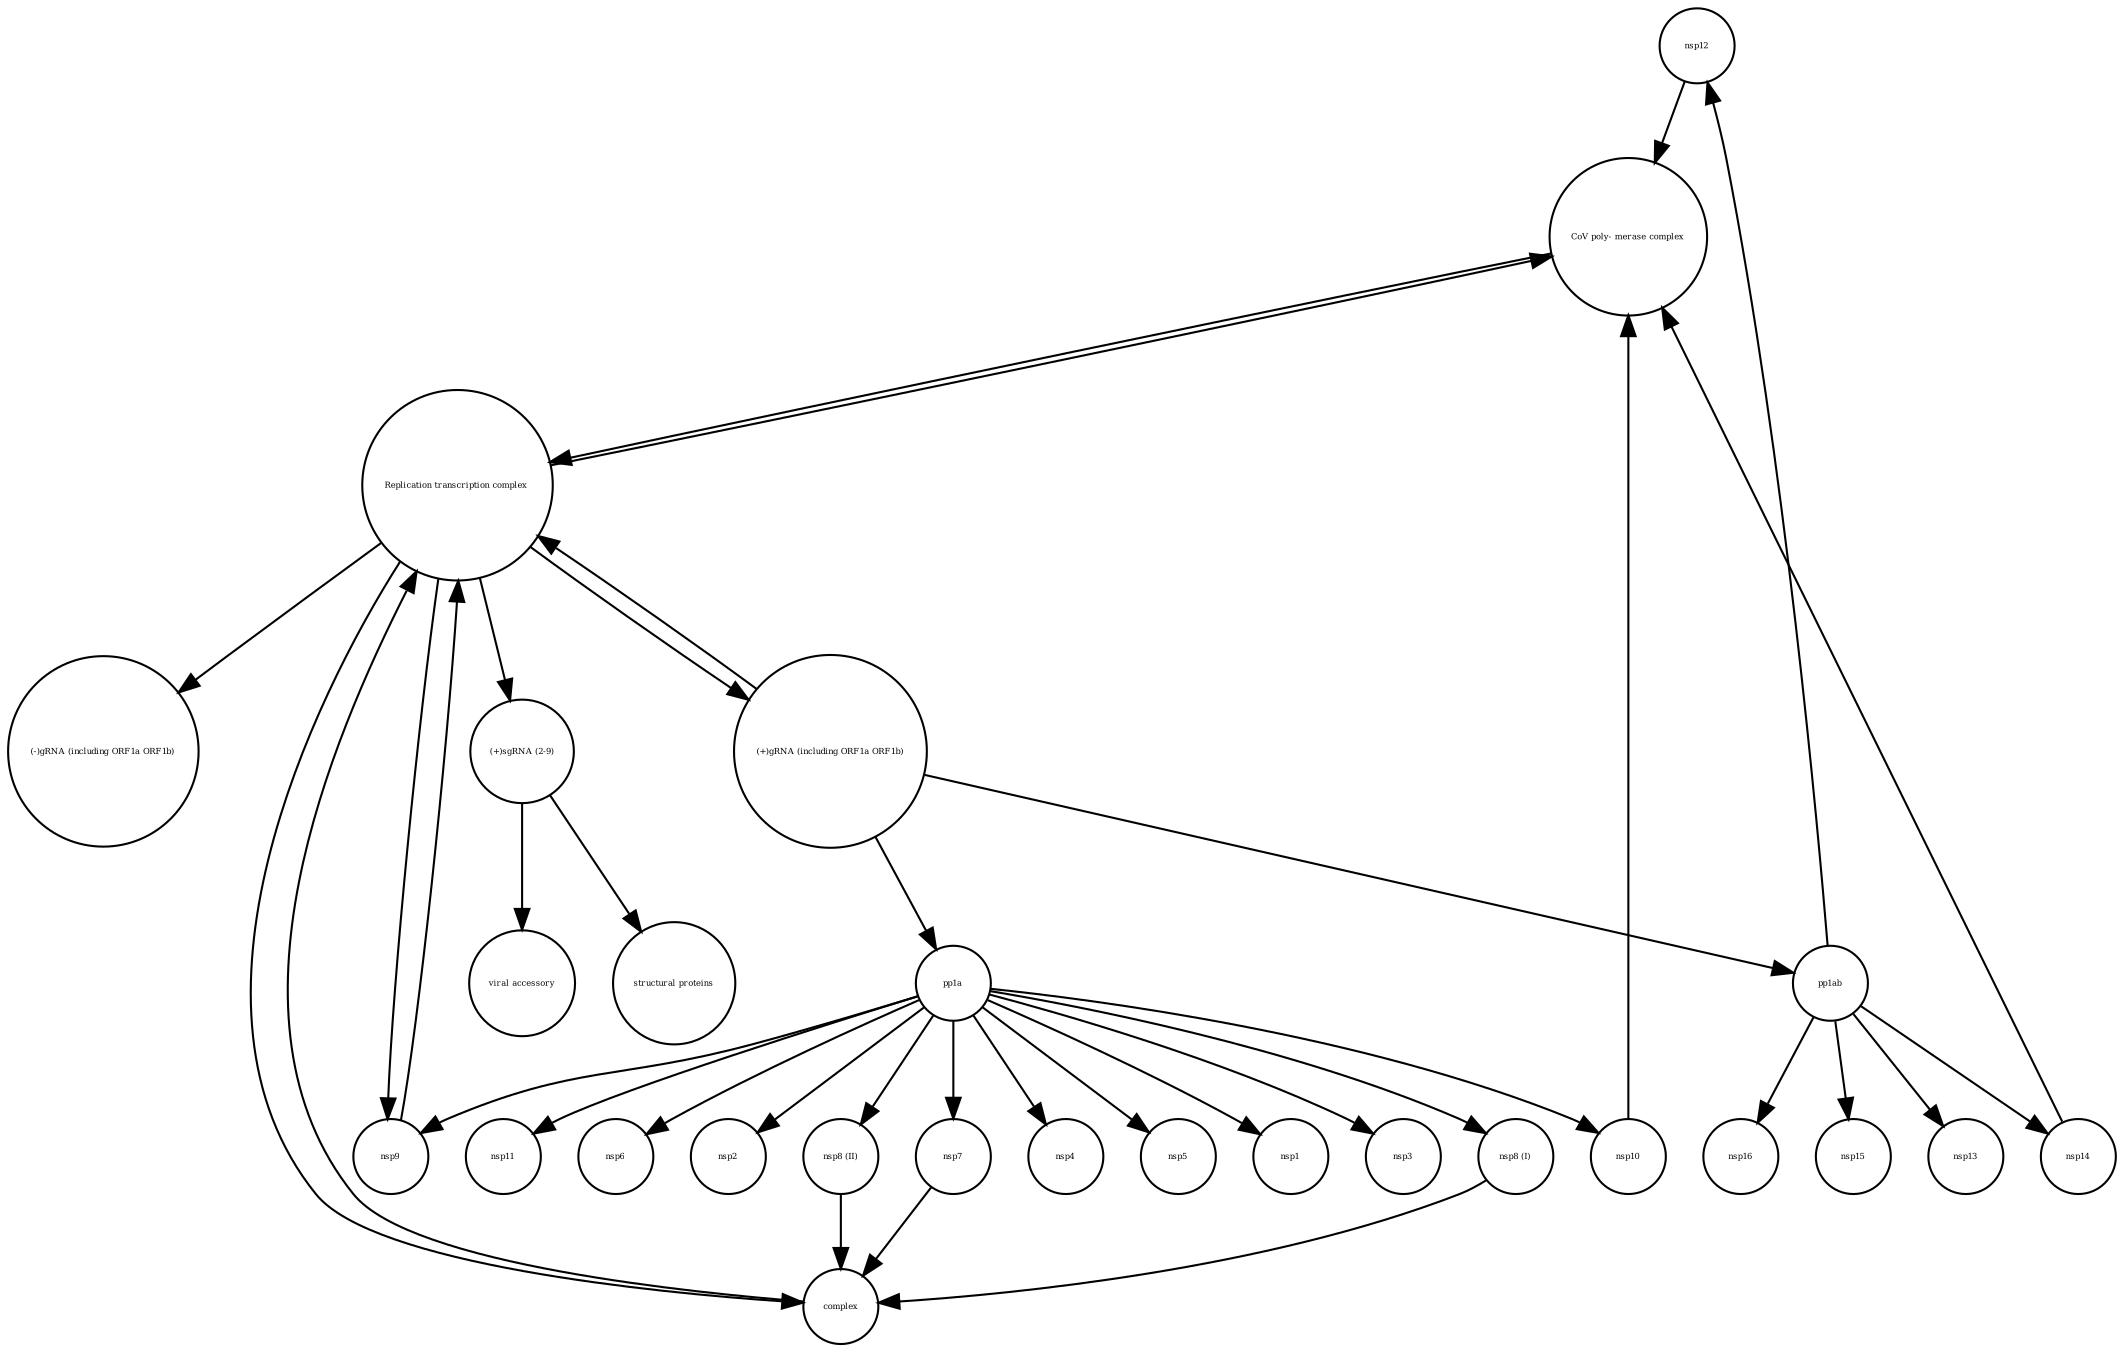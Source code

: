 strict digraph  {
nsp12 [annotation="", bipartite=0, cls=macromolecule, fontsize=4, label=nsp12, shape=circle];
nsp3 [annotation="", bipartite=0, cls=macromolecule, fontsize=4, label=nsp3, shape=circle];
"viral accessory" [annotation="", bipartite=0, cls=macromolecule, fontsize=4, label="viral accessory", shape=circle];
nsp11 [annotation="", bipartite=0, cls=macromolecule, fontsize=4, label=nsp11, shape=circle];
pp1ab [annotation="", bipartite=0, cls=macromolecule, fontsize=4, label=pp1ab, shape=circle];
nsp6 [annotation="", bipartite=0, cls=macromolecule, fontsize=4, label=nsp6, shape=circle];
nsp2 [annotation="", bipartite=0, cls=macromolecule, fontsize=4, label=nsp2, shape=circle];
"nsp8 (I)" [annotation="", bipartite=0, cls=macromolecule, fontsize=4, label="nsp8 (I)", shape=circle];
nsp13 [annotation="", bipartite=0, cls=macromolecule, fontsize=4, label=nsp13, shape=circle];
"structural proteins" [annotation="", bipartite=0, cls=macromolecule, fontsize=4, label="structural proteins", shape=circle];
"(-)gRNA (including ORF1a ORF1b)" [annotation="", bipartite=0, cls="nucleic acid feature", fontsize=4, label="(-)gRNA (including ORF1a ORF1b)", shape=circle];
nsp4 [annotation="", bipartite=0, cls=macromolecule, fontsize=4, label=nsp4, shape=circle];
"Replication transcription complex " [annotation="", bipartite=0, cls=complex, fontsize=4, label="Replication transcription complex ", shape=circle];
nsp9 [annotation="", bipartite=0, cls=macromolecule, fontsize=4, label=nsp9, shape=circle];
nsp14 [annotation="", bipartite=0, cls=macromolecule, fontsize=4, label=nsp14, shape=circle];
"(+)sgRNA (2-9)" [annotation="", bipartite=0, cls="nucleic acid feature", fontsize=4, label="(+)sgRNA (2-9)", shape=circle];
complex [annotation="", bipartite=0, cls=complex, fontsize=4, label=complex, shape=circle];
"CoV poly- merase complex" [annotation="", bipartite=0, cls=complex, fontsize=4, label="CoV poly- merase complex", shape=circle];
nsp5 [annotation="", bipartite=0, cls=macromolecule, fontsize=4, label=nsp5, shape=circle];
nsp10 [annotation="", bipartite=0, cls=macromolecule, fontsize=4, label=nsp10, shape=circle];
"nsp8 (II)" [annotation="", bipartite=0, cls=macromolecule, fontsize=4, label="nsp8 (II)", shape=circle];
"(+)gRNA (including ORF1a ORF1b)" [annotation="", bipartite=0, cls="nucleic acid feature", fontsize=4, label="(+)gRNA (including ORF1a ORF1b)", shape=circle];
nsp16 [annotation="", bipartite=0, cls=macromolecule, fontsize=4, label=nsp16, shape=circle];
nsp1 [annotation="", bipartite=0, cls=macromolecule, fontsize=4, label=nsp1, shape=circle];
nsp7 [annotation="", bipartite=0, cls=macromolecule, fontsize=4, label=nsp7, shape=circle];
pp1a [annotation="", bipartite=0, cls=macromolecule, fontsize=4, label=pp1a, shape=circle];
nsp15 [annotation="", bipartite=0, cls=macromolecule, fontsize=4, label=nsp15, shape=circle];
nsp12 -> "CoV poly- merase complex"  [annotation="", interaction_type=production];
pp1ab -> nsp12  [annotation="", interaction_type=production];
pp1ab -> nsp14  [annotation="", interaction_type=production];
pp1ab -> nsp16  [annotation="", interaction_type=production];
pp1ab -> nsp13  [annotation="", interaction_type=production];
pp1ab -> nsp15  [annotation="", interaction_type=production];
"nsp8 (I)" -> complex  [annotation="", interaction_type=production];
"Replication transcription complex " -> nsp9  [annotation="", interaction_type=production];
"Replication transcription complex " -> "(+)gRNA (including ORF1a ORF1b)"  [annotation="", interaction_type=production];
"Replication transcription complex " -> complex  [annotation="", interaction_type=production];
"Replication transcription complex " -> "CoV poly- merase complex"  [annotation="", interaction_type=production];
"Replication transcription complex " -> "(-)gRNA (including ORF1a ORF1b)"  [annotation="", interaction_type=production];
"Replication transcription complex " -> "(+)sgRNA (2-9)"  [annotation="", interaction_type="necessary stimulation"];
nsp9 -> "Replication transcription complex "  [annotation="", interaction_type=production];
nsp14 -> "CoV poly- merase complex"  [annotation="", interaction_type=production];
"(+)sgRNA (2-9)" -> "structural proteins"  [annotation="", interaction_type="necessary stimulation"];
"(+)sgRNA (2-9)" -> "viral accessory"  [annotation="", interaction_type="necessary stimulation"];
complex -> "Replication transcription complex "  [annotation="", interaction_type=production];
"CoV poly- merase complex" -> "Replication transcription complex "  [annotation="", interaction_type=production];
nsp10 -> "CoV poly- merase complex"  [annotation="", interaction_type=production];
"nsp8 (II)" -> complex  [annotation="", interaction_type=production];
"(+)gRNA (including ORF1a ORF1b)" -> pp1a  [annotation="", interaction_type="necessary stimulation"];
"(+)gRNA (including ORF1a ORF1b)" -> pp1ab  [annotation="", interaction_type="necessary stimulation"];
"(+)gRNA (including ORF1a ORF1b)" -> "Replication transcription complex "  [annotation="", interaction_type=production];
nsp7 -> complex  [annotation="", interaction_type=production];
pp1a -> nsp3  [annotation="", interaction_type=production];
pp1a -> "nsp8 (II)"  [annotation="", interaction_type=production];
pp1a -> nsp11  [annotation="", interaction_type=production];
pp1a -> nsp9  [annotation="", interaction_type=production];
pp1a -> nsp1  [annotation="", interaction_type=production];
pp1a -> nsp6  [annotation="", interaction_type=production];
pp1a -> nsp7  [annotation="", interaction_type=production];
pp1a -> nsp2  [annotation="", interaction_type=production];
pp1a -> nsp5  [annotation="", interaction_type=production];
pp1a -> nsp10  [annotation="", interaction_type=production];
pp1a -> "nsp8 (I)"  [annotation="", interaction_type=production];
pp1a -> nsp4  [annotation="", interaction_type=production];
}
